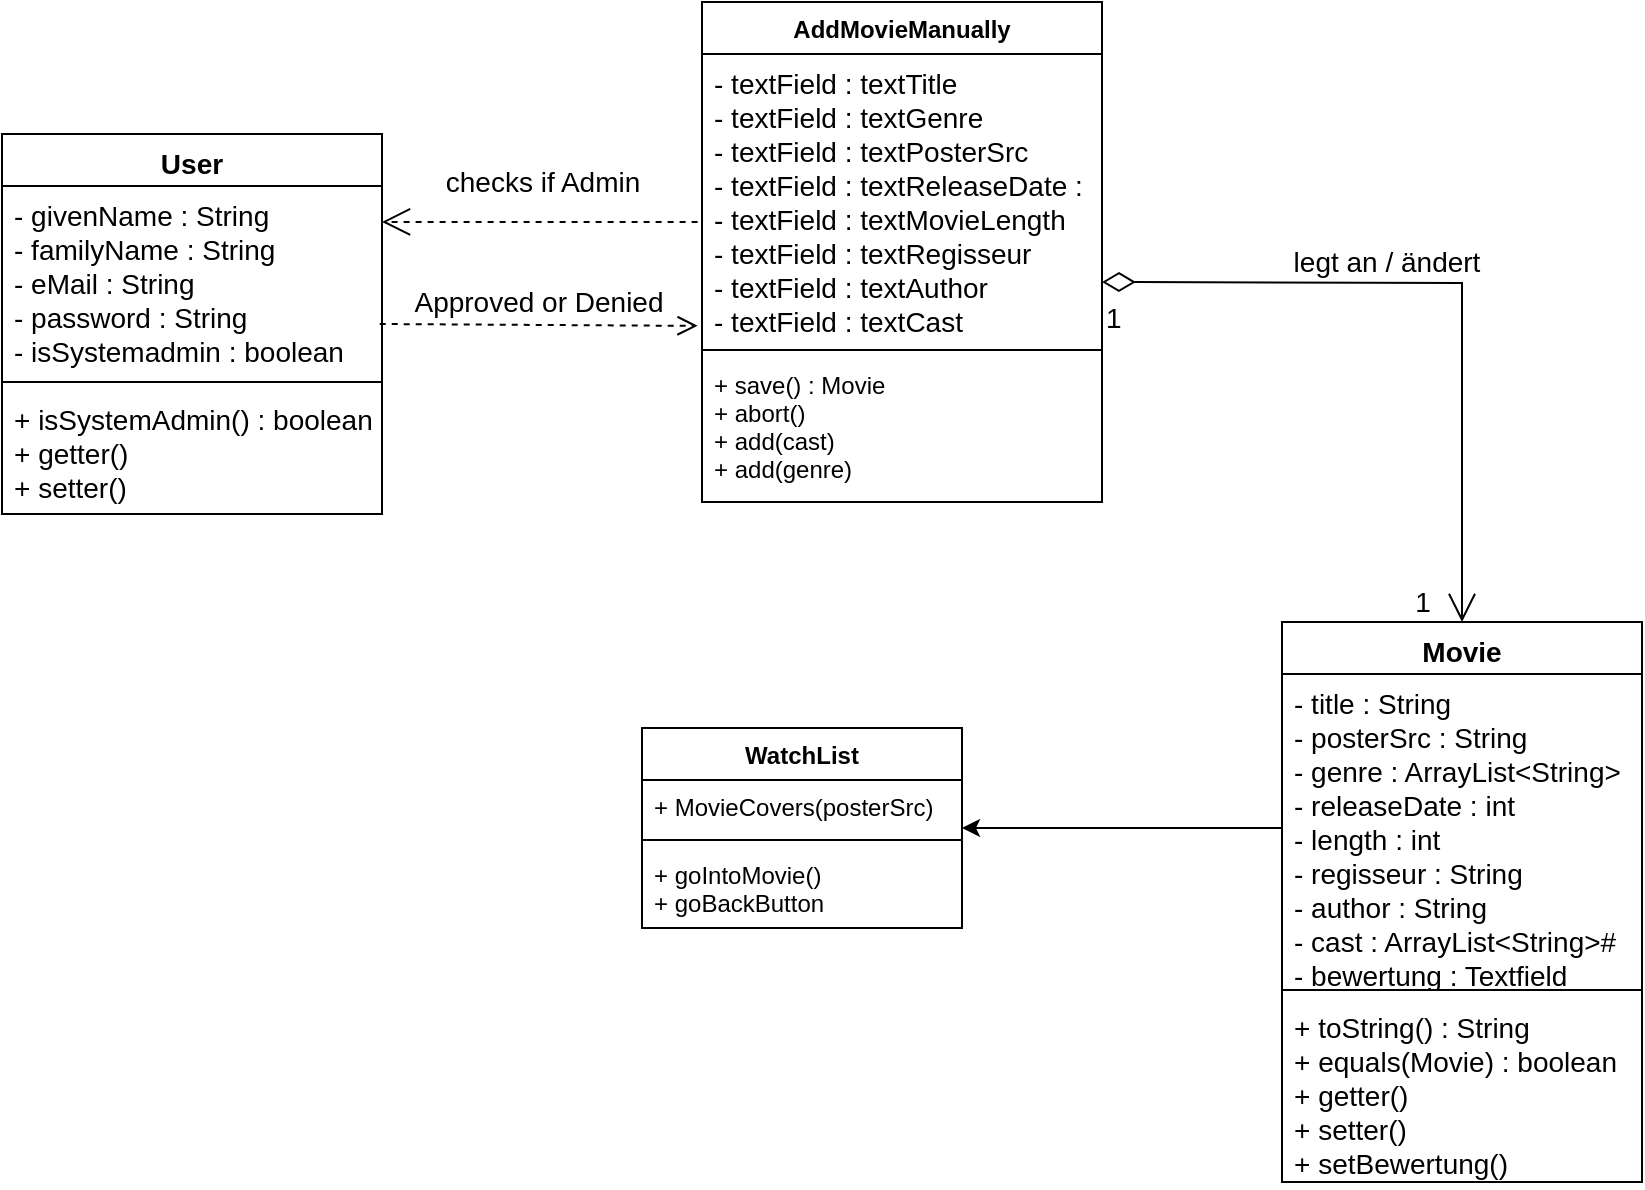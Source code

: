 <mxfile version="18.0.2" type="device"><diagram id="hnOvhdn4RAAlUsQbI7Sv" name="Page-1"><mxGraphModel dx="734" dy="548" grid="1" gridSize="10" guides="1" tooltips="1" connect="1" arrows="1" fold="1" page="1" pageScale="1" pageWidth="1200" pageHeight="1920" math="0" shadow="0"><root><mxCell id="0"/><mxCell id="1" parent="0"/><mxCell id="KevBFgArK-WIYRAsdF_v-9" value="AddMovieManually" style="swimlane;fontStyle=1;align=center;verticalAlign=top;childLayout=stackLayout;horizontal=1;startSize=26;horizontalStack=0;resizeParent=1;resizeParentMax=0;resizeLast=0;collapsible=1;marginBottom=0;" parent="1" vertex="1"><mxGeometry x="440" y="90" width="200" height="250" as="geometry"/></mxCell><mxCell id="KevBFgArK-WIYRAsdF_v-10" value="- textField : textTitle &#xA;- textField : textGenre&#xA;- textField : textPosterSrc&#xA;- textField : textReleaseDate : &#xA;- textField : textMovieLength&#xA;- textField : textRegisseur&#xA;- textField : textAuthor&#xA;- textField : textCast" style="text;strokeColor=none;fillColor=none;align=left;verticalAlign=top;spacingLeft=4;spacingRight=4;overflow=hidden;rotatable=0;points=[[0,0.5],[1,0.5]];portConstraint=eastwest;fontSize=14;" parent="KevBFgArK-WIYRAsdF_v-9" vertex="1"><mxGeometry y="26" width="200" height="144" as="geometry"/></mxCell><mxCell id="KevBFgArK-WIYRAsdF_v-11" value="" style="line;strokeWidth=1;fillColor=none;align=left;verticalAlign=middle;spacingTop=-1;spacingLeft=3;spacingRight=3;rotatable=0;labelPosition=right;points=[];portConstraint=eastwest;" parent="KevBFgArK-WIYRAsdF_v-9" vertex="1"><mxGeometry y="170" width="200" height="8" as="geometry"/></mxCell><mxCell id="KevBFgArK-WIYRAsdF_v-12" value="+ save() : Movie&#xA;+ abort() &#xA;+ add(cast)&#xA;+ add(genre)&#xA;&#xA;&#xA;&#xA;" style="text;strokeColor=none;fillColor=none;align=left;verticalAlign=top;spacingLeft=4;spacingRight=4;overflow=hidden;rotatable=0;points=[[0,0.5],[1,0.5]];portConstraint=eastwest;" parent="KevBFgArK-WIYRAsdF_v-9" vertex="1"><mxGeometry y="178" width="200" height="72" as="geometry"/></mxCell><mxCell id="KevBFgArK-WIYRAsdF_v-13" value="Movie" style="swimlane;fontStyle=1;align=center;verticalAlign=top;childLayout=stackLayout;horizontal=1;startSize=26;horizontalStack=0;resizeParent=1;resizeParentMax=0;resizeLast=0;collapsible=1;marginBottom=0;fontSize=14;" parent="1" vertex="1"><mxGeometry x="730" y="400" width="180" height="280" as="geometry"/></mxCell><mxCell id="KevBFgArK-WIYRAsdF_v-14" value="- title : String&#xA;- posterSrc : String&#xA;- genre : ArrayList&lt;String&gt;&#xA;- releaseDate : int&#xA;- length : int&#xA;- regisseur : String&#xA;- author : String&#xA;- cast : ArrayList&lt;String&gt;#&#xA;- bewertung : Textfield&#xA; &#xA;&#xA;&#xA;" style="text;strokeColor=none;fillColor=none;align=left;verticalAlign=top;spacingLeft=4;spacingRight=4;overflow=hidden;rotatable=0;points=[[0,0.5],[1,0.5]];portConstraint=eastwest;fontSize=14;" parent="KevBFgArK-WIYRAsdF_v-13" vertex="1"><mxGeometry y="26" width="180" height="154" as="geometry"/></mxCell><mxCell id="KevBFgArK-WIYRAsdF_v-15" value="" style="line;strokeWidth=1;fillColor=none;align=left;verticalAlign=middle;spacingTop=-1;spacingLeft=3;spacingRight=3;rotatable=0;labelPosition=right;points=[];portConstraint=eastwest;fontSize=14;" parent="KevBFgArK-WIYRAsdF_v-13" vertex="1"><mxGeometry y="180" width="180" height="8" as="geometry"/></mxCell><mxCell id="KevBFgArK-WIYRAsdF_v-16" value="+ toString() : String&#xA;+ equals(Movie) : boolean&#xA;+ getter()&#xA;+ setter()&#xA;+ setBewertung()&#xA;&#xA;" style="text;strokeColor=none;fillColor=none;align=left;verticalAlign=top;spacingLeft=4;spacingRight=4;overflow=hidden;rotatable=0;points=[[0,0.5],[1,0.5]];portConstraint=eastwest;fontSize=14;" parent="KevBFgArK-WIYRAsdF_v-13" vertex="1"><mxGeometry y="188" width="180" height="92" as="geometry"/></mxCell><mxCell id="KevBFgArK-WIYRAsdF_v-17" value="&lt;div&gt;legt an / ändert&lt;/div&gt;" style="endArrow=open;html=1;endSize=12;startArrow=diamondThin;startSize=14;startFill=0;edgeStyle=orthogonalEdgeStyle;rounded=0;fontSize=14;entryX=0.5;entryY=0;entryDx=0;entryDy=0;" parent="1" target="KevBFgArK-WIYRAsdF_v-13" edge="1"><mxGeometry x="-0.189" y="10" relative="1" as="geometry"><mxPoint x="640" y="230" as="sourcePoint"/><mxPoint x="780" y="230" as="targetPoint"/><mxPoint as="offset"/></mxGeometry></mxCell><mxCell id="KevBFgArK-WIYRAsdF_v-18" value="1" style="edgeLabel;resizable=0;html=1;align=left;verticalAlign=top;fontSize=14;" parent="KevBFgArK-WIYRAsdF_v-17" connectable="0" vertex="1"><mxGeometry x="-1" relative="1" as="geometry"><mxPoint y="3" as="offset"/></mxGeometry></mxCell><mxCell id="KevBFgArK-WIYRAsdF_v-20" value="User" style="swimlane;fontStyle=1;align=center;verticalAlign=top;childLayout=stackLayout;horizontal=1;startSize=26;horizontalStack=0;resizeParent=1;resizeParentMax=0;resizeLast=0;collapsible=1;marginBottom=0;fontSize=14;" parent="1" vertex="1"><mxGeometry x="90" y="156" width="190" height="190" as="geometry"/></mxCell><mxCell id="KevBFgArK-WIYRAsdF_v-21" value="- givenName : String&#xA;- familyName : String&#xA;- eMail : String&#xA;- password : String&#xA;- isSystemadmin : boolean&#xA;" style="text;strokeColor=none;fillColor=none;align=left;verticalAlign=top;spacingLeft=4;spacingRight=4;overflow=hidden;rotatable=0;points=[[0,0.5],[1,0.5]];portConstraint=eastwest;fontSize=14;" parent="KevBFgArK-WIYRAsdF_v-20" vertex="1"><mxGeometry y="26" width="190" height="94" as="geometry"/></mxCell><mxCell id="KevBFgArK-WIYRAsdF_v-22" value="" style="line;strokeWidth=1;fillColor=none;align=left;verticalAlign=middle;spacingTop=-1;spacingLeft=3;spacingRight=3;rotatable=0;labelPosition=right;points=[];portConstraint=eastwest;fontSize=14;" parent="KevBFgArK-WIYRAsdF_v-20" vertex="1"><mxGeometry y="120" width="190" height="8" as="geometry"/></mxCell><mxCell id="KevBFgArK-WIYRAsdF_v-23" value="+ isSystemAdmin() : boolean&#xA;+ getter()&#xA;+ setter()&#xA;" style="text;strokeColor=none;fillColor=none;align=left;verticalAlign=top;spacingLeft=4;spacingRight=4;overflow=hidden;rotatable=0;points=[[0,0.5],[1,0.5]];portConstraint=eastwest;fontSize=14;" parent="KevBFgArK-WIYRAsdF_v-20" vertex="1"><mxGeometry y="128" width="190" height="62" as="geometry"/></mxCell><mxCell id="KevBFgArK-WIYRAsdF_v-24" value="checks if Admin" style="endArrow=open;endSize=12;dashed=1;html=1;rounded=0;fontSize=14;exitX=-0.011;exitY=0.583;exitDx=0;exitDy=0;exitPerimeter=0;entryX=1;entryY=0.191;entryDx=0;entryDy=0;entryPerimeter=0;" parent="1" source="KevBFgArK-WIYRAsdF_v-10" target="KevBFgArK-WIYRAsdF_v-21" edge="1"><mxGeometry x="-0.014" y="-20" width="160" relative="1" as="geometry"><mxPoint x="520" y="380" as="sourcePoint"/><mxPoint x="680" y="380" as="targetPoint"/><mxPoint as="offset"/></mxGeometry></mxCell><mxCell id="KevBFgArK-WIYRAsdF_v-25" value="Approved or Denied" style="html=1;verticalAlign=bottom;endArrow=open;dashed=1;endSize=8;rounded=0;fontSize=14;exitX=0.994;exitY=0.734;exitDx=0;exitDy=0;exitPerimeter=0;entryX=-0.011;entryY=0.944;entryDx=0;entryDy=0;entryPerimeter=0;" parent="1" source="KevBFgArK-WIYRAsdF_v-21" target="KevBFgArK-WIYRAsdF_v-10" edge="1"><mxGeometry relative="1" as="geometry"><mxPoint x="640" y="380" as="sourcePoint"/><mxPoint x="430" y="250" as="targetPoint"/></mxGeometry></mxCell><mxCell id="KevBFgArK-WIYRAsdF_v-29" value="1" style="text;html=1;align=center;verticalAlign=middle;resizable=0;points=[];autosize=1;strokeColor=none;fillColor=none;fontSize=14;" parent="1" vertex="1"><mxGeometry x="790" y="380" width="20" height="20" as="geometry"/></mxCell><mxCell id="8JD_AH9HyYOLd43lxRIq-10" value="WatchList" style="swimlane;fontStyle=1;align=center;verticalAlign=top;childLayout=stackLayout;horizontal=1;startSize=26;horizontalStack=0;resizeParent=1;resizeParentMax=0;resizeLast=0;collapsible=1;marginBottom=0;" vertex="1" parent="1"><mxGeometry x="410" y="453" width="160" height="100" as="geometry"/></mxCell><mxCell id="8JD_AH9HyYOLd43lxRIq-11" value="+ MovieCovers(posterSrc)" style="text;strokeColor=none;fillColor=none;align=left;verticalAlign=top;spacingLeft=4;spacingRight=4;overflow=hidden;rotatable=0;points=[[0,0.5],[1,0.5]];portConstraint=eastwest;" vertex="1" parent="8JD_AH9HyYOLd43lxRIq-10"><mxGeometry y="26" width="160" height="26" as="geometry"/></mxCell><mxCell id="8JD_AH9HyYOLd43lxRIq-12" value="" style="line;strokeWidth=1;fillColor=none;align=left;verticalAlign=middle;spacingTop=-1;spacingLeft=3;spacingRight=3;rotatable=0;labelPosition=right;points=[];portConstraint=eastwest;" vertex="1" parent="8JD_AH9HyYOLd43lxRIq-10"><mxGeometry y="52" width="160" height="8" as="geometry"/></mxCell><mxCell id="8JD_AH9HyYOLd43lxRIq-13" value="+ goIntoMovie()&#xA;+ goBackButton&#xA;" style="text;strokeColor=none;fillColor=none;align=left;verticalAlign=top;spacingLeft=4;spacingRight=4;overflow=hidden;rotatable=0;points=[[0,0.5],[1,0.5]];portConstraint=eastwest;" vertex="1" parent="8JD_AH9HyYOLd43lxRIq-10"><mxGeometry y="60" width="160" height="40" as="geometry"/></mxCell><mxCell id="8JD_AH9HyYOLd43lxRIq-14" style="edgeStyle=orthogonalEdgeStyle;rounded=0;orthogonalLoop=1;jettySize=auto;html=1;exitX=0;exitY=0.5;exitDx=0;exitDy=0;entryX=1;entryY=0.5;entryDx=0;entryDy=0;" edge="1" parent="1" source="KevBFgArK-WIYRAsdF_v-14" target="8JD_AH9HyYOLd43lxRIq-10"><mxGeometry relative="1" as="geometry"/></mxCell></root></mxGraphModel></diagram></mxfile>